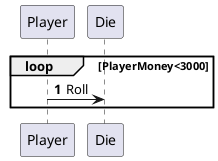 @startuml
'https://plantuml.com/sequence-diagram

autonumber

loop PlayerMoney<3000
    Player -> Die:Roll
end
@enduml